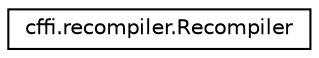 digraph "Graphical Class Hierarchy"
{
 // LATEX_PDF_SIZE
  edge [fontname="Helvetica",fontsize="10",labelfontname="Helvetica",labelfontsize="10"];
  node [fontname="Helvetica",fontsize="10",shape=record];
  rankdir="LR";
  Node0 [label="cffi.recompiler.Recompiler",height=0.2,width=0.4,color="black", fillcolor="white", style="filled",URL="$classcffi_1_1recompiler_1_1Recompiler.html",tooltip=" "];
}
